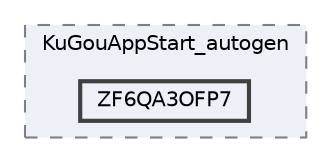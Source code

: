 digraph "ZF6QA3OFP7"
{
 // LATEX_PDF_SIZE
  bgcolor="transparent";
  edge [fontname=Helvetica,fontsize=10,labelfontname=Helvetica,labelfontsize=10];
  node [fontname=Helvetica,fontsize=10,shape=box,height=0.2,width=0.4];
  compound=true
  subgraph clusterdir_5937f0942975510b2e60b42062a3b226 {
    graph [ bgcolor="#edf0f7", pencolor="grey50", label="KuGouAppStart_autogen", fontname=Helvetica,fontsize=10 style="filled,dashed", URL="dir_5937f0942975510b2e60b42062a3b226.html",tooltip=""]
  dir_71c94664dcb2cffa0f6afafc824a2331 [label="ZF6QA3OFP7", fillcolor="#edf0f7", color="grey25", style="filled,bold", URL="dir_71c94664dcb2cffa0f6afafc824a2331.html",tooltip=""];
  }
}

